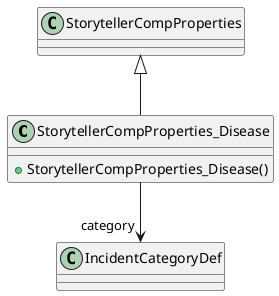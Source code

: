 @startuml
class StorytellerCompProperties_Disease {
    + StorytellerCompProperties_Disease()
}
StorytellerCompProperties <|-- StorytellerCompProperties_Disease
StorytellerCompProperties_Disease --> "category" IncidentCategoryDef
@enduml

